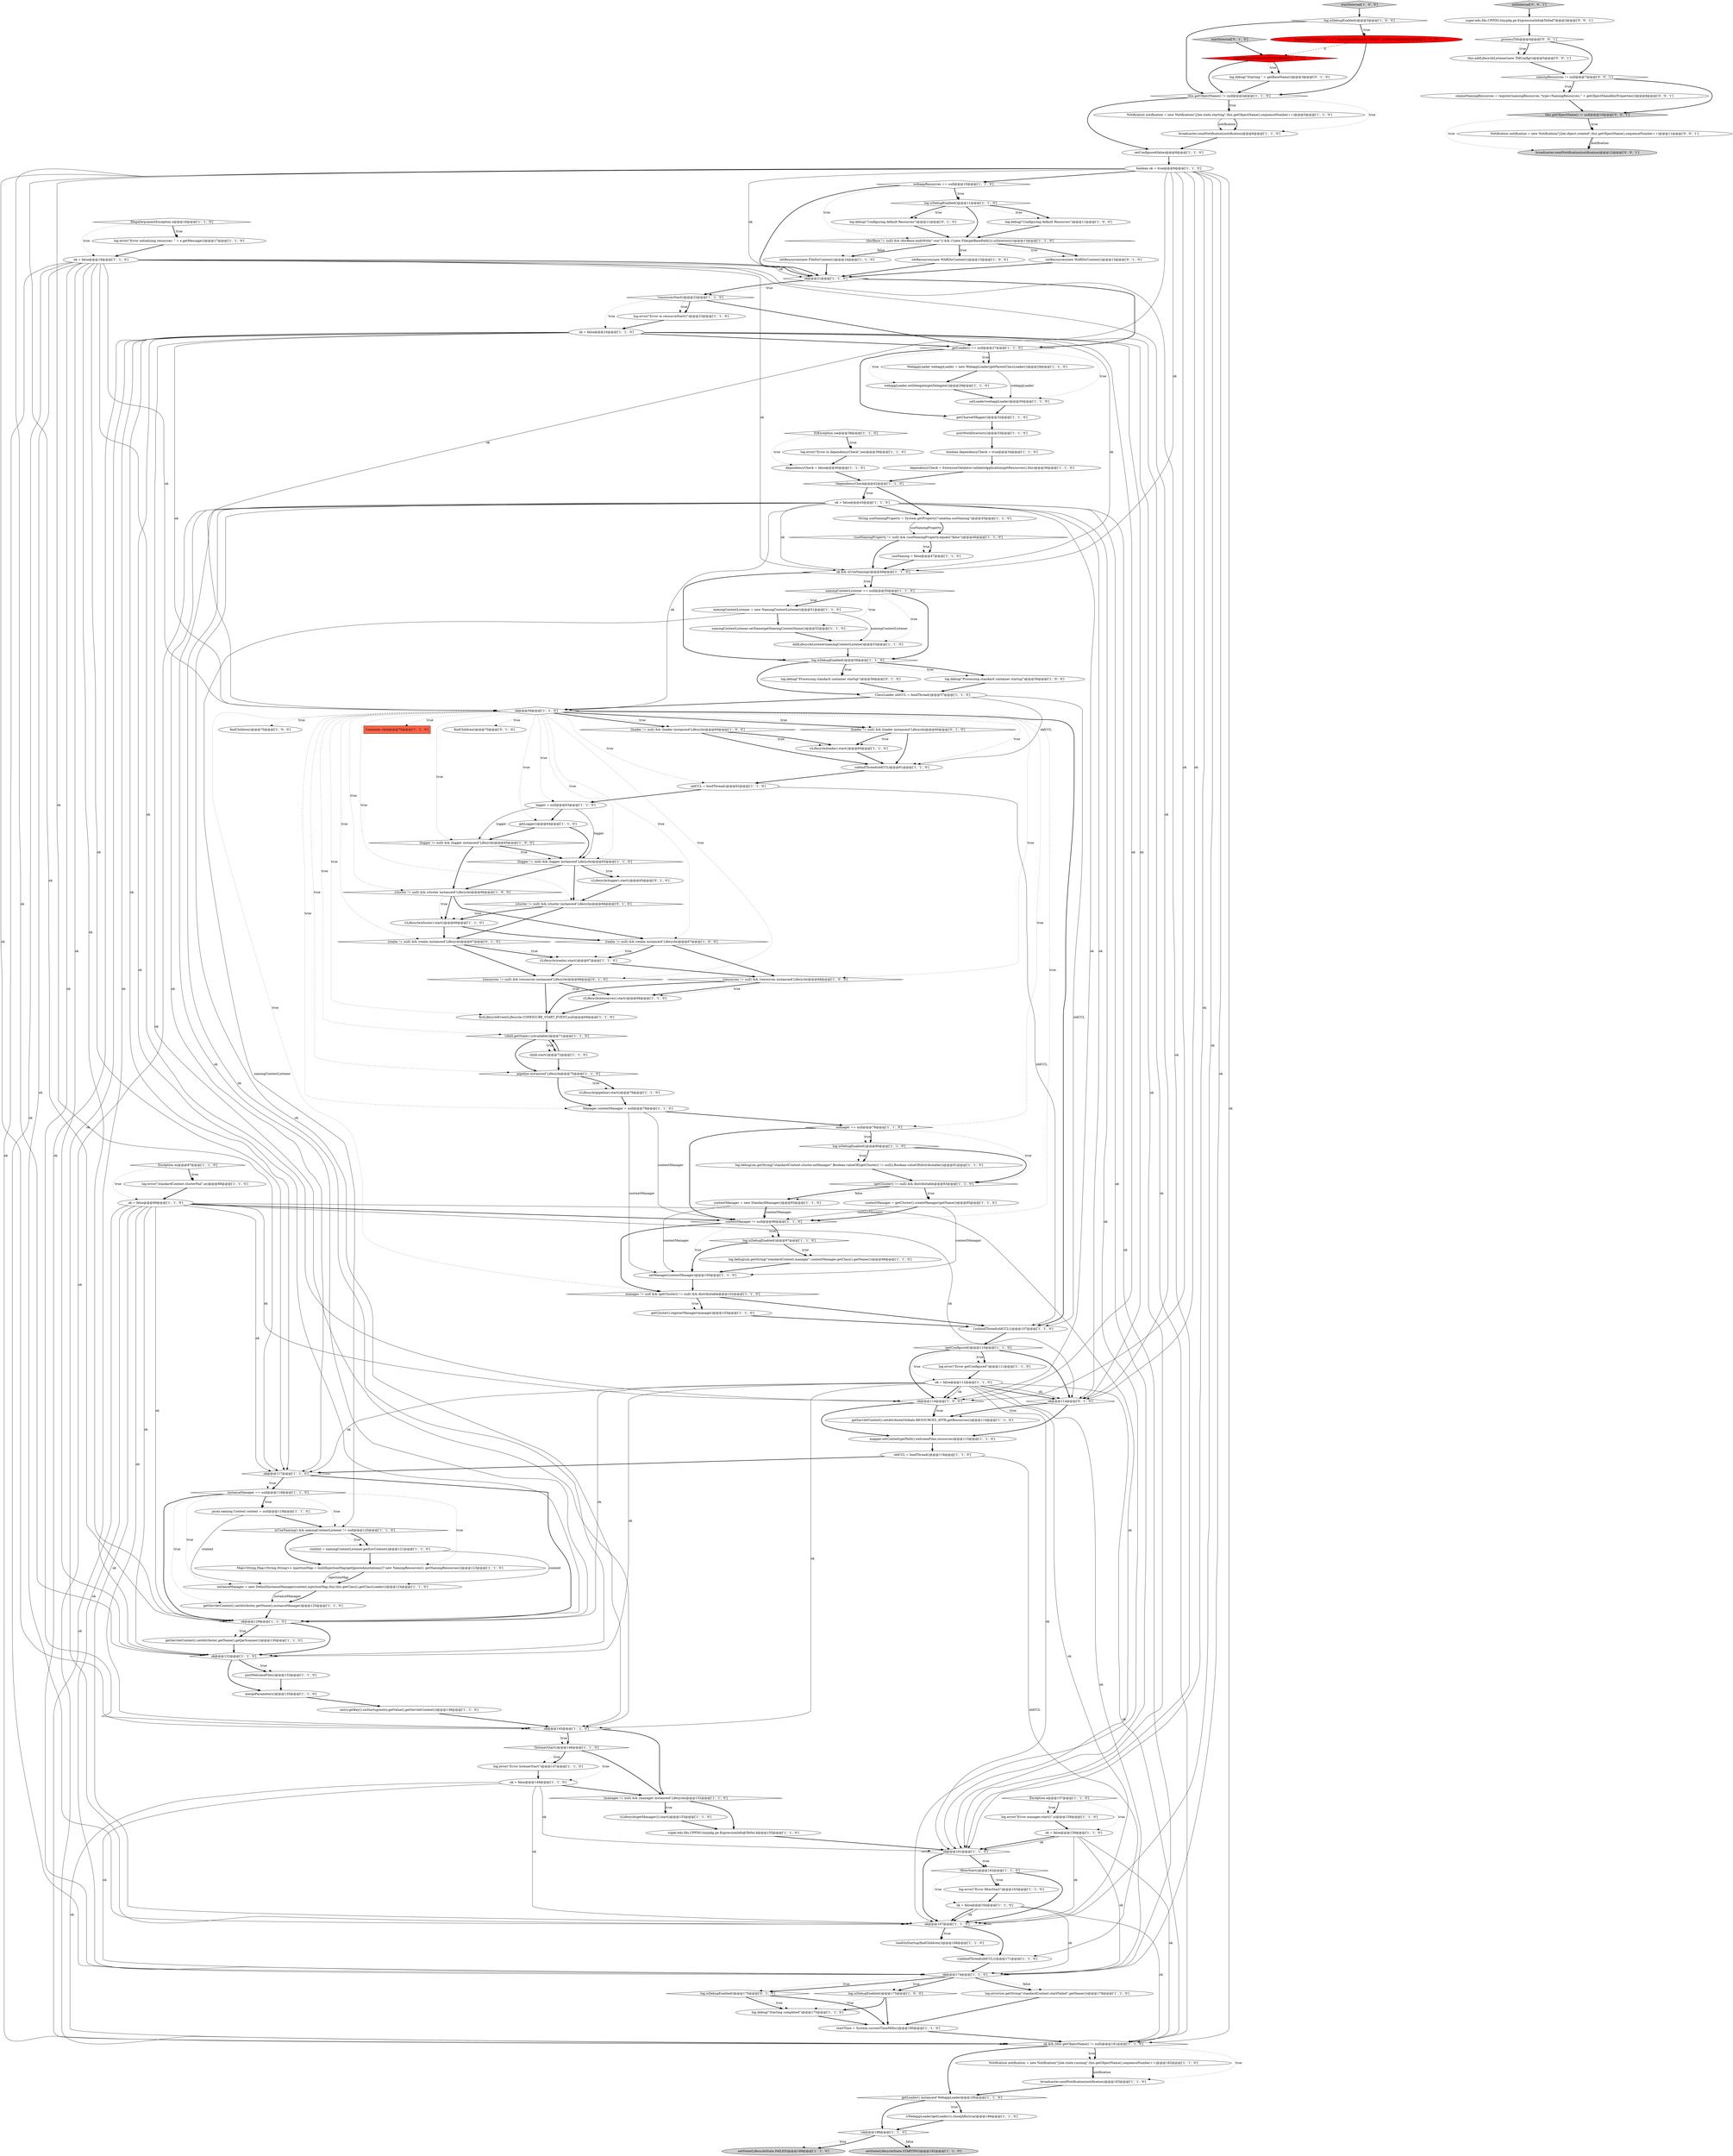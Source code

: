 digraph {
17 [style = filled, label = "ok@@@145@@@['1', '1', '0']", fillcolor = white, shape = diamond image = "AAA0AAABBB1BBB"];
69 [style = filled, label = "setResources(new WARDirContext())@@@13@@@['1', '0', '0']", fillcolor = white, shape = ellipse image = "AAA0AAABBB1BBB"];
101 [style = filled, label = "context = namingContextListener.getEnvContext()@@@121@@@['1', '1', '0']", fillcolor = white, shape = ellipse image = "AAA0AAABBB1BBB"];
31 [style = filled, label = "log.debug(\"Configuring default Resources\")@@@11@@@['1', '0', '0']", fillcolor = white, shape = ellipse image = "AAA0AAABBB1BBB"];
77 [style = filled, label = "(getCluster() != null) && distributable@@@83@@@['1', '1', '0']", fillcolor = white, shape = diamond image = "AAA0AAABBB1BBB"];
126 [style = filled, label = "getCluster().registerManager(manager)@@@103@@@['1', '1', '0']", fillcolor = white, shape = ellipse image = "AAA0AAABBB1BBB"];
146 [style = filled, label = "setResources(new WARDirContext())@@@13@@@['0', '1', '0']", fillcolor = white, shape = ellipse image = "AAA0AAABBB2BBB"];
46 [style = filled, label = "((Lifecycle)getManager()).start()@@@153@@@['1', '1', '0']", fillcolor = white, shape = ellipse image = "AAA0AAABBB1BBB"];
63 [style = filled, label = "ok@@@114@@@['1', '0', '0']", fillcolor = white, shape = diamond image = "AAA0AAABBB1BBB"];
109 [style = filled, label = "setLoader(webappLoader)@@@30@@@['1', '1', '0']", fillcolor = white, shape = ellipse image = "AAA0AAABBB1BBB"];
134 [style = filled, label = "setState(LifecycleState.FAILED)@@@189@@@['1', '1', '0']", fillcolor = lightgray, shape = ellipse image = "AAA0AAABBB1BBB"];
105 [style = filled, label = "Manager contextManager = null@@@78@@@['1', '1', '0']", fillcolor = white, shape = ellipse image = "AAA0AAABBB1BBB"];
125 [style = filled, label = "namingContextListener.setName(getNamingContextName())@@@52@@@['1', '1', '0']", fillcolor = white, shape = ellipse image = "AAA0AAABBB1BBB"];
38 [style = filled, label = "!listenerStart()@@@146@@@['1', '1', '0']", fillcolor = white, shape = diamond image = "AAA0AAABBB1BBB"];
73 [style = filled, label = "!ok@@@188@@@['1', '1', '0']", fillcolor = white, shape = diamond image = "AAA0AAABBB1BBB"];
91 [style = filled, label = "ok = false@@@159@@@['1', '1', '0']", fillcolor = white, shape = ellipse image = "AAA0AAABBB1BBB"];
108 [style = filled, label = "log.error(\"Error in resourceStart()\")@@@23@@@['1', '1', '0']", fillcolor = white, shape = ellipse image = "AAA0AAABBB1BBB"];
20 [style = filled, label = "ok@@@129@@@['1', '1', '0']", fillcolor = white, shape = diamond image = "AAA0AAABBB1BBB"];
84 [style = filled, label = "setResources(new FileDirContext())@@@14@@@['1', '1', '0']", fillcolor = white, shape = ellipse image = "AAA0AAABBB1BBB"];
115 [style = filled, label = "!filterStart()@@@162@@@['1', '1', '0']", fillcolor = white, shape = diamond image = "AAA0AAABBB1BBB"];
127 [style = filled, label = "addLifecycleListener(namingContextListener)@@@53@@@['1', '1', '0']", fillcolor = white, shape = ellipse image = "AAA0AAABBB1BBB"];
44 [style = filled, label = "(resources != null) && (resources instanceof Lifecycle)@@@68@@@['1', '0', '0']", fillcolor = white, shape = diamond image = "AAA0AAABBB1BBB"];
53 [style = filled, label = "(cluster != null) && (cluster instanceof Lifecycle)@@@66@@@['1', '0', '0']", fillcolor = white, shape = diamond image = "AAA0AAABBB1BBB"];
15 [style = filled, label = "logger = null@@@63@@@['1', '1', '0']", fillcolor = white, shape = ellipse image = "AAA0AAABBB1BBB"];
140 [style = filled, label = "(resources != null) && (resources instanceof Lifecycle)@@@68@@@['0', '1', '0']", fillcolor = white, shape = diamond image = "AAA0AAABBB2BBB"];
112 [style = filled, label = "ok@@@21@@@['1', '1', '0']", fillcolor = white, shape = diamond image = "AAA0AAABBB1BBB"];
21 [style = filled, label = "dependencyCheck = false@@@40@@@['1', '1', '0']", fillcolor = white, shape = ellipse image = "AAA0AAABBB1BBB"];
2 [style = filled, label = "(loader != null) && (loader instanceof Lifecycle)@@@60@@@['1', '0', '0']", fillcolor = white, shape = diamond image = "AAA0AAABBB1BBB"];
47 [style = filled, label = "setState(LifecycleState.STARTING)@@@192@@@['1', '1', '0']", fillcolor = lightgray, shape = ellipse image = "AAA0AAABBB1BBB"];
3 [style = filled, label = "log.error(sm.getString(\"standardContext.startFailed\",getName()))@@@178@@@['1', '1', '0']", fillcolor = white, shape = ellipse image = "AAA0AAABBB1BBB"];
57 [style = filled, label = "getLogger()@@@64@@@['1', '1', '0']", fillcolor = white, shape = ellipse image = "AAA0AAABBB1BBB"];
49 [style = filled, label = "boolean ok = true@@@9@@@['1', '1', '0']", fillcolor = white, shape = ellipse image = "AAA0AAABBB1BBB"];
131 [style = filled, label = "ok = false@@@148@@@['1', '1', '0']", fillcolor = white, shape = ellipse image = "AAA0AAABBB1BBB"];
142 [style = filled, label = "startInternal['0', '1', '0']", fillcolor = lightgray, shape = diamond image = "AAA0AAABBB2BBB"];
0 [style = filled, label = "useNaming = false@@@47@@@['1', '1', '0']", fillcolor = white, shape = ellipse image = "AAA0AAABBB1BBB"];
137 [style = filled, label = "log.isDebugEnabled()@@@175@@@['0', '1', '0']", fillcolor = white, shape = diamond image = "AAA0AAABBB2BBB"];
87 [style = filled, label = "log.error(\"Error initializing resources: \" + e.getMessage())@@@17@@@['1', '1', '0']", fillcolor = white, shape = ellipse image = "AAA0AAABBB1BBB"];
89 [style = filled, label = "log.debug(sm.getString(\"standardContext.cluster.noManager\",Boolean.valueOf((getCluster() != null)),Boolean.valueOf(distributable)))@@@81@@@['1', '1', '0']", fillcolor = white, shape = ellipse image = "AAA0AAABBB1BBB"];
85 [style = filled, label = "oldCCL = bindThread()@@@116@@@['1', '1', '0']", fillcolor = white, shape = ellipse image = "AAA0AAABBB1BBB"];
86 [style = filled, label = "IllegalArgumentException e@@@16@@@['1', '1', '0']", fillcolor = white, shape = diamond image = "AAA0AAABBB1BBB"];
94 [style = filled, label = "IOException ioe@@@38@@@['1', '1', '0']", fillcolor = white, shape = diamond image = "AAA0AAABBB1BBB"];
62 [style = filled, label = "javax.naming.Context context = null@@@119@@@['1', '1', '0']", fillcolor = white, shape = ellipse image = "AAA0AAABBB1BBB"];
102 [style = filled, label = "log.error(\"Error in dependencyCheck\",ioe)@@@39@@@['1', '1', '0']", fillcolor = white, shape = ellipse image = "AAA0AAABBB1BBB"];
58 [style = filled, label = "namingContextListener == null@@@50@@@['1', '1', '0']", fillcolor = white, shape = diamond image = "AAA0AAABBB1BBB"];
9 [style = filled, label = "mapper.setContext(getPath(),welcomeFiles,resources)@@@115@@@['1', '1', '0']", fillcolor = white, shape = ellipse image = "AAA0AAABBB1BBB"];
135 [style = filled, label = "(cluster != null) && (cluster instanceof Lifecycle)@@@66@@@['0', '1', '0']", fillcolor = white, shape = diamond image = "AAA0AAABBB2BBB"];
97 [style = filled, label = "ok = false@@@164@@@['1', '1', '0']", fillcolor = white, shape = ellipse image = "AAA0AAABBB1BBB"];
152 [style = filled, label = "broadcaster.sendNotification(notification)@@@12@@@['0', '0', '1']", fillcolor = lightgray, shape = ellipse image = "AAA0AAABBB3BBB"];
39 [style = filled, label = "Exception e@@@157@@@['1', '1', '0']", fillcolor = white, shape = diamond image = "AAA0AAABBB1BBB"];
151 [style = filled, label = "this.addLifecycleListener(new TldConfig())@@@5@@@['0', '0', '1']", fillcolor = white, shape = ellipse image = "AAA0AAABBB3BBB"];
157 [style = filled, label = "initInternal['0', '0', '1']", fillcolor = lightgray, shape = diamond image = "AAA0AAABBB3BBB"];
54 [style = filled, label = "oldCCL = bindThread()@@@62@@@['1', '1', '0']", fillcolor = white, shape = ellipse image = "AAA0AAABBB1BBB"];
116 [style = filled, label = "ok && isUseNaming()@@@49@@@['1', '1', '0']", fillcolor = white, shape = diamond image = "AAA0AAABBB1BBB"];
16 [style = filled, label = "!child.getState().isAvailable()@@@71@@@['1', '1', '0']", fillcolor = white, shape = diamond image = "AAA0AAABBB1BBB"];
106 [style = filled, label = "entry.getKey().onStartup(entry.getValue(),getServletContext())@@@138@@@['1', '1', '0']", fillcolor = white, shape = ellipse image = "AAA0AAABBB1BBB"];
111 [style = filled, label = "mergeParameters()@@@135@@@['1', '1', '0']", fillcolor = white, shape = ellipse image = "AAA0AAABBB1BBB"];
45 [style = filled, label = "!dependencyCheck@@@42@@@['1', '1', '0']", fillcolor = white, shape = diamond image = "AAA0AAABBB1BBB"];
1 [style = filled, label = "ClassLoader oldCCL = bindThread()@@@57@@@['1', '1', '0']", fillcolor = white, shape = ellipse image = "AAA0AAABBB1BBB"];
48 [style = filled, label = "instanceManager = new DefaultInstanceManager(context,injectionMap,this,this.getClass().getClassLoader())@@@124@@@['1', '1', '0']", fillcolor = white, shape = ellipse image = "AAA0AAABBB1BBB"];
50 [style = filled, label = "getLoader() instanceof WebappLoader@@@185@@@['1', '1', '0']", fillcolor = white, shape = diamond image = "AAA0AAABBB1BBB"];
145 [style = filled, label = "log.debug(\"Configuring default Resources\")@@@11@@@['0', '1', '0']", fillcolor = white, shape = ellipse image = "AAA0AAABBB2BBB"];
79 [style = filled, label = "getServletContext().setAttribute(.getName(),instanceManager)@@@125@@@['1', '1', '0']", fillcolor = white, shape = ellipse image = "AAA0AAABBB1BBB"];
71 [style = filled, label = "ok = false@@@112@@@['1', '1', '0']", fillcolor = white, shape = ellipse image = "AAA0AAABBB1BBB"];
8 [style = filled, label = "log.error(\"Error getConfigured\")@@@111@@@['1', '1', '0']", fillcolor = white, shape = ellipse image = "AAA0AAABBB1BBB"];
35 [style = filled, label = "log.debug(\"Processing standard container startup\")@@@56@@@['1', '0', '0']", fillcolor = white, shape = ellipse image = "AAA0AAABBB1BBB"];
129 [style = filled, label = "log.debug(\"Starting completed\")@@@175@@@['1', '1', '0']", fillcolor = white, shape = ellipse image = "AAA0AAABBB1BBB"];
40 [style = filled, label = "log.error(\"Error listenerStart\")@@@147@@@['1', '1', '0']", fillcolor = white, shape = ellipse image = "AAA0AAABBB1BBB"];
156 [style = filled, label = "Notification notification = new Notification(\"j2ee.object.created\",this.getObjectName(),sequenceNumber++)@@@11@@@['0', '0', '1']", fillcolor = white, shape = ellipse image = "AAA0AAABBB3BBB"];
123 [style = filled, label = "log.isDebugEnabled()@@@80@@@['1', '1', '0']", fillcolor = white, shape = diamond image = "AAA0AAABBB1BBB"];
65 [style = filled, label = "!resourcesStart()@@@22@@@['1', '1', '0']", fillcolor = white, shape = diamond image = "AAA0AAABBB1BBB"];
136 [style = filled, label = "((Lifecycle)logger).start()@@@65@@@['0', '1', '0']", fillcolor = white, shape = ellipse image = "AAA0AAABBB2BBB"];
67 [style = filled, label = "setConfigured(false)@@@8@@@['1', '1', '0']", fillcolor = white, shape = ellipse image = "AAA0AAABBB1BBB"];
149 [style = filled, label = "super.edu.fdu.CPPDG.tinypdg.pe.ExpressionInfo@5b0ad7@@@3@@@['0', '0', '1']", fillcolor = white, shape = ellipse image = "AAA0AAABBB3BBB"];
28 [style = filled, label = "findChildren()@@@70@@@['1', '0', '0']", fillcolor = white, shape = ellipse image = "AAA0AAABBB1BBB"];
80 [style = filled, label = "(manager != null) && (manager instanceof Lifecycle)@@@152@@@['1', '1', '0']", fillcolor = white, shape = diamond image = "AAA0AAABBB1BBB"];
59 [style = filled, label = "ok@@@59@@@['1', '1', '0']", fillcolor = white, shape = diamond image = "AAA0AAABBB1BBB"];
52 [style = filled, label = "instanceManager == null@@@118@@@['1', '1', '0']", fillcolor = white, shape = diamond image = "AAA0AAABBB1BBB"];
61 [style = filled, label = "log.isDebugEnabled()@@@3@@@['1', '0', '0']", fillcolor = white, shape = diamond image = "AAA0AAABBB1BBB"];
98 [style = filled, label = "getCharsetMapper()@@@32@@@['1', '1', '0']", fillcolor = white, shape = ellipse image = "AAA0AAABBB1BBB"];
19 [style = filled, label = "log.isDebugEnabled()@@@97@@@['1', '1', '0']", fillcolor = white, shape = diamond image = "AAA0AAABBB1BBB"];
12 [style = filled, label = "super.edu.fdu.CPPDG.tinypdg.pe.ExpressionInfo@5b0a14@@@155@@@['1', '1', '0']", fillcolor = white, shape = ellipse image = "AAA0AAABBB1BBB"];
41 [style = filled, label = "((Lifecycle)loader).start()@@@60@@@['1', '1', '0']", fillcolor = white, shape = ellipse image = "AAA0AAABBB1BBB"];
118 [style = filled, label = "ok && (this.getObjectName() != null)@@@181@@@['1', '1', '0']", fillcolor = white, shape = diamond image = "AAA0AAABBB1BBB"];
32 [style = filled, label = "ok = false@@@43@@@['1', '1', '0']", fillcolor = white, shape = ellipse image = "AAA0AAABBB1BBB"];
132 [style = filled, label = "this.getObjectName() != null@@@4@@@['1', '1', '0']", fillcolor = white, shape = diamond image = "AAA0AAABBB1BBB"];
55 [style = filled, label = "log.error(\"Error manager.start()\",e)@@@158@@@['1', '1', '0']", fillcolor = white, shape = ellipse image = "AAA0AAABBB1BBB"];
99 [style = filled, label = "log.isDebugEnabled()@@@11@@@['1', '1', '0']", fillcolor = white, shape = diamond image = "AAA0AAABBB1BBB"];
103 [style = filled, label = "Map<String,Map<String,String>> injectionMap = buildInjectionMap(getIgnoreAnnotations()? new NamingResources(): getNamingResources())@@@123@@@['1', '1', '0']", fillcolor = white, shape = ellipse image = "AAA0AAABBB1BBB"];
26 [style = filled, label = "((WebappLoader)getLoader()).closeJARs(true)@@@186@@@['1', '1', '0']", fillcolor = white, shape = ellipse image = "AAA0AAABBB1BBB"];
5 [style = filled, label = "broadcaster.sendNotification(notification)@@@183@@@['1', '1', '0']", fillcolor = white, shape = ellipse image = "AAA0AAABBB1BBB"];
43 [style = filled, label = "webappResources == null@@@10@@@['1', '1', '0']", fillcolor = white, shape = diamond image = "AAA0AAABBB1BBB"];
143 [style = filled, label = "log.debug(\"Processing standard container startup\")@@@56@@@['0', '1', '0']", fillcolor = white, shape = ellipse image = "AAA0AAABBB2BBB"];
27 [style = filled, label = "manager == null@@@79@@@['1', '1', '0']", fillcolor = white, shape = diamond image = "AAA0AAABBB1BBB"];
7 [style = filled, label = "ok = false@@@24@@@['1', '1', '0']", fillcolor = white, shape = ellipse image = "AAA0AAABBB1BBB"];
155 [style = filled, label = "namingResources != null@@@7@@@['0', '0', '1']", fillcolor = white, shape = diamond image = "AAA0AAABBB3BBB"];
36 [style = filled, label = "isUseNaming() && namingContextListener != null@@@120@@@['1', '1', '0']", fillcolor = white, shape = diamond image = "AAA0AAABBB1BBB"];
119 [style = filled, label = "getLoader() == null@@@27@@@['1', '1', '0']", fillcolor = white, shape = diamond image = "AAA0AAABBB1BBB"];
13 [style = filled, label = "child.start()@@@72@@@['1', '1', '0']", fillcolor = white, shape = ellipse image = "AAA0AAABBB1BBB"];
82 [style = filled, label = "!getConfigured()@@@110@@@['1', '1', '0']", fillcolor = white, shape = diamond image = "AAA0AAABBB1BBB"];
70 [style = filled, label = "((Lifecycle)resources).start()@@@68@@@['1', '1', '0']", fillcolor = white, shape = ellipse image = "AAA0AAABBB1BBB"];
33 [style = filled, label = "fireLifecycleEvent(Lifecycle.CONFIGURE_START_EVENT,null)@@@69@@@['1', '1', '0']", fillcolor = white, shape = ellipse image = "AAA0AAABBB1BBB"];
6 [style = filled, label = "webappLoader.setDelegate(getDelegate())@@@29@@@['1', '1', '0']", fillcolor = white, shape = ellipse image = "AAA0AAABBB1BBB"];
110 [style = filled, label = "boolean dependencyCheck = true@@@34@@@['1', '1', '0']", fillcolor = white, shape = ellipse image = "AAA0AAABBB1BBB"];
81 [style = filled, label = "{unbindThread(oldCCL)}@@@171@@@['1', '1', '0']", fillcolor = white, shape = ellipse image = "AAA0AAABBB1BBB"];
95 [style = filled, label = "((Lifecycle)realm).start()@@@67@@@['1', '1', '0']", fillcolor = white, shape = ellipse image = "AAA0AAABBB1BBB"];
141 [style = filled, label = "(loader != null) && (loader instanceof Lifecycle)@@@60@@@['0', '1', '0']", fillcolor = white, shape = diamond image = "AAA0AAABBB2BBB"];
104 [style = filled, label = "WebappLoader webappLoader = new WebappLoader(getParentClassLoader())@@@28@@@['1', '1', '0']", fillcolor = white, shape = ellipse image = "AAA0AAABBB1BBB"];
75 [style = filled, label = "((Lifecycle)cluster).start()@@@66@@@['1', '1', '0']", fillcolor = white, shape = ellipse image = "AAA0AAABBB1BBB"];
117 [style = filled, label = "log.error(\"Error filterStart\")@@@163@@@['1', '1', '0']", fillcolor = white, shape = ellipse image = "AAA0AAABBB1BBB"];
25 [style = filled, label = "ok@@@117@@@['1', '1', '0']", fillcolor = white, shape = diamond image = "AAA0AAABBB1BBB"];
60 [style = filled, label = "ok@@@132@@@['1', '1', '0']", fillcolor = white, shape = diamond image = "AAA0AAABBB1BBB"];
153 [style = filled, label = "onameNamingResources = register(namingResources,\"type=NamingResources,\" + getObjectNameKeyProperties())@@@8@@@['0', '0', '1']", fillcolor = white, shape = ellipse image = "AAA0AAABBB3BBB"];
128 [style = filled, label = "log.error(\"standardContext.clusterFail\",ex)@@@88@@@['1', '1', '0']", fillcolor = white, shape = ellipse image = "AAA0AAABBB1BBB"];
18 [style = filled, label = "getServletContext().setAttribute(.getName(),getJarScanner())@@@130@@@['1', '1', '0']", fillcolor = white, shape = ellipse image = "AAA0AAABBB1BBB"];
121 [style = filled, label = "{unbindThread(oldCCL)}@@@107@@@['1', '1', '0']", fillcolor = white, shape = ellipse image = "AAA0AAABBB1BBB"];
64 [style = filled, label = "((Lifecycle)pipeline).start()@@@76@@@['1', '1', '0']", fillcolor = white, shape = ellipse image = "AAA0AAABBB1BBB"];
92 [style = filled, label = "loadOnStartup(findChildren())@@@168@@@['1', '1', '0']", fillcolor = white, shape = ellipse image = "AAA0AAABBB1BBB"];
114 [style = filled, label = "postWelcomeFiles()@@@133@@@['1', '1', '0']", fillcolor = white, shape = ellipse image = "AAA0AAABBB1BBB"];
93 [style = filled, label = "manager != null && (getCluster() != null) && distributable@@@102@@@['1', '1', '0']", fillcolor = white, shape = diamond image = "AAA0AAABBB1BBB"];
147 [style = filled, label = "ok@@@114@@@['0', '1', '0']", fillcolor = white, shape = diamond image = "AAA0AAABBB2BBB"];
51 [style = filled, label = "String useNamingProperty = System.getProperty(\"catalina.useNaming\")@@@45@@@['1', '1', '0']", fillcolor = white, shape = ellipse image = "AAA0AAABBB1BBB"];
83 [style = filled, label = "(logger != null) && (logger instanceof Lifecycle)@@@65@@@['1', '0', '0']", fillcolor = white, shape = diamond image = "AAA0AAABBB1BBB"];
76 [style = filled, label = "Exception ex@@@87@@@['1', '1', '0']", fillcolor = white, shape = diamond image = "AAA0AAABBB1BBB"];
11 [style = filled, label = "contextManager = getCluster().createManager(getName())@@@85@@@['1', '1', '0']", fillcolor = white, shape = ellipse image = "AAA0AAABBB1BBB"];
107 [style = filled, label = "startTime = System.currentTimeMillis()@@@180@@@['1', '1', '0']", fillcolor = white, shape = ellipse image = "AAA0AAABBB1BBB"];
133 [style = filled, label = "dependencyCheck = ExtensionValidator.validateApplication(getResources(),this)@@@36@@@['1', '1', '0']", fillcolor = white, shape = ellipse image = "AAA0AAABBB1BBB"];
154 [style = filled, label = "this.getObjectName() != null@@@10@@@['0', '0', '1']", fillcolor = lightgray, shape = diamond image = "AAA0AAABBB3BBB"];
150 [style = filled, label = "processTlds@@@4@@@['0', '0', '1']", fillcolor = white, shape = diamond image = "AAA0AAABBB3BBB"];
30 [style = filled, label = "contextManager != null@@@96@@@['1', '1', '0']", fillcolor = white, shape = diamond image = "AAA0AAABBB1BBB"];
88 [style = filled, label = "log.isDebugEnabled()@@@175@@@['1', '0', '0']", fillcolor = white, shape = diamond image = "AAA0AAABBB1BBB"];
148 [style = filled, label = "log.isDebugEnabled()@@@3@@@['0', '1', '0']", fillcolor = red, shape = diamond image = "AAA1AAABBB2BBB"];
139 [style = filled, label = "(realm != null) && (realm instanceof Lifecycle)@@@67@@@['0', '1', '0']", fillcolor = white, shape = diamond image = "AAA0AAABBB2BBB"];
34 [style = filled, label = "ok = false@@@18@@@['1', '1', '0']", fillcolor = white, shape = ellipse image = "AAA0AAABBB1BBB"];
56 [style = filled, label = "ok = false@@@89@@@['1', '1', '0']", fillcolor = white, shape = ellipse image = "AAA0AAABBB1BBB"];
74 [style = filled, label = "Container child@@@70@@@['1', '1', '0']", fillcolor = tomato, shape = box image = "AAA0AAABBB1BBB"];
42 [style = filled, label = "unbindThread(oldCCL)@@@61@@@['1', '1', '0']", fillcolor = white, shape = ellipse image = "AAA0AAABBB1BBB"];
72 [style = filled, label = "(docBase != null) && (docBase.endsWith(\".war\")) && (!(new File(getBasePath())).isDirectory())@@@13@@@['1', '1', '0']", fillcolor = white, shape = diamond image = "AAA0AAABBB1BBB"];
78 [style = filled, label = "log.debug(\"Starting \" + (\"\".equals(getName())? \"ROOT\": getName()))@@@3@@@['1', '0', '0']", fillcolor = red, shape = ellipse image = "AAA1AAABBB1BBB"];
138 [style = filled, label = "findChildren()@@@70@@@['0', '1', '0']", fillcolor = white, shape = ellipse image = "AAA0AAABBB2BBB"];
68 [style = filled, label = "log.debug(sm.getString(\"standardContext.manager\",contextManager.getClass().getName()))@@@98@@@['1', '1', '0']", fillcolor = white, shape = ellipse image = "AAA0AAABBB1BBB"];
120 [style = filled, label = "ok@@@161@@@['1', '1', '0']", fillcolor = white, shape = diamond image = "AAA0AAABBB1BBB"];
130 [style = filled, label = "(logger != null) && (logger instanceof Lifecycle)@@@65@@@['1', '1', '0']", fillcolor = white, shape = diamond image = "AAA0AAABBB1BBB"];
10 [style = filled, label = "namingContextListener = new NamingContextListener()@@@51@@@['1', '1', '0']", fillcolor = white, shape = ellipse image = "AAA0AAABBB1BBB"];
37 [style = filled, label = "Notification notification = new Notification(\"j2ee.state.running\",this.getObjectName(),sequenceNumber++)@@@182@@@['1', '1', '0']", fillcolor = white, shape = ellipse image = "AAA0AAABBB1BBB"];
96 [style = filled, label = "broadcaster.sendNotification(notification)@@@6@@@['1', '1', '0']", fillcolor = white, shape = ellipse image = "AAA0AAABBB1BBB"];
4 [style = filled, label = "pipeline instanceof Lifecycle@@@75@@@['1', '1', '0']", fillcolor = white, shape = diamond image = "AAA0AAABBB1BBB"];
144 [style = filled, label = "log.debug(\"Starting \" + getBaseName())@@@3@@@['0', '1', '0']", fillcolor = white, shape = ellipse image = "AAA0AAABBB2BBB"];
66 [style = filled, label = "ok@@@167@@@['1', '1', '0']", fillcolor = white, shape = diamond image = "AAA0AAABBB1BBB"];
124 [style = filled, label = "Notification notification = new Notification(\"j2ee.state.starting\",this.getObjectName(),sequenceNumber++)@@@5@@@['1', '1', '0']", fillcolor = white, shape = ellipse image = "AAA0AAABBB1BBB"];
22 [style = filled, label = "setManager(contextManager)@@@100@@@['1', '1', '0']", fillcolor = white, shape = ellipse image = "AAA0AAABBB1BBB"];
14 [style = filled, label = "(realm != null) && (realm instanceof Lifecycle)@@@67@@@['1', '0', '0']", fillcolor = white, shape = diamond image = "AAA0AAABBB1BBB"];
23 [style = filled, label = "postWorkDirectory()@@@33@@@['1', '1', '0']", fillcolor = white, shape = ellipse image = "AAA0AAABBB1BBB"];
100 [style = filled, label = "log.isDebugEnabled()@@@56@@@['1', '1', '0']", fillcolor = white, shape = diamond image = "AAA0AAABBB1BBB"];
29 [style = filled, label = "contextManager = new StandardManager()@@@93@@@['1', '1', '0']", fillcolor = white, shape = ellipse image = "AAA0AAABBB1BBB"];
122 [style = filled, label = "startInternal['1', '0', '0']", fillcolor = lightgray, shape = diamond image = "AAA0AAABBB1BBB"];
24 [style = filled, label = "ok@@@174@@@['1', '1', '0']", fillcolor = white, shape = diamond image = "AAA0AAABBB1BBB"];
90 [style = filled, label = "getServletContext().setAttribute(Globals.RESOURCES_ATTR,getResources())@@@114@@@['1', '1', '0']", fillcolor = white, shape = ellipse image = "AAA0AAABBB1BBB"];
113 [style = filled, label = "(useNamingProperty != null) && (useNamingProperty.equals(\"false\"))@@@46@@@['1', '1', '0']", fillcolor = white, shape = diamond image = "AAA0AAABBB1BBB"];
119->6 [style = dotted, label="true"];
34->60 [style = solid, label="ok"];
127->100 [style = bold, label=""];
7->118 [style = solid, label="ok"];
77->29 [style = dotted, label="false"];
24->137 [style = dotted, label="true"];
25->52 [style = bold, label=""];
16->13 [style = dotted, label="true"];
148->144 [style = dotted, label="true"];
154->156 [style = bold, label=""];
145->72 [style = bold, label=""];
56->147 [style = solid, label="ok"];
140->70 [style = bold, label=""];
32->147 [style = solid, label="ok"];
4->64 [style = dotted, label="true"];
93->126 [style = bold, label=""];
69->112 [style = bold, label=""];
144->132 [style = bold, label=""];
104->109 [style = solid, label="webappLoader"];
71->63 [style = bold, label=""];
7->66 [style = solid, label="ok"];
94->102 [style = bold, label=""];
79->20 [style = bold, label=""];
29->30 [style = solid, label="contextManager"];
29->22 [style = solid, label="contextManager"];
4->64 [style = bold, label=""];
149->150 [style = bold, label=""];
150->151 [style = dotted, label="true"];
27->30 [style = bold, label=""];
34->147 [style = solid, label="ok"];
121->82 [style = bold, label=""];
1->42 [style = solid, label="oldCCL"];
73->134 [style = dotted, label="true"];
13->16 [style = bold, label=""];
112->65 [style = dotted, label="true"];
155->154 [style = bold, label=""];
106->17 [style = bold, label=""];
25->52 [style = dotted, label="true"];
71->66 [style = solid, label="ok"];
24->88 [style = bold, label=""];
1->59 [style = bold, label=""];
2->41 [style = dotted, label="true"];
11->22 [style = solid, label="contextManager"];
19->22 [style = bold, label=""];
65->119 [style = bold, label=""];
56->20 [style = solid, label="ok"];
112->65 [style = bold, label=""];
105->30 [style = solid, label="contextManager"];
62->36 [style = bold, label=""];
59->14 [style = dotted, label="true"];
60->114 [style = dotted, label="true"];
91->120 [style = bold, label=""];
100->143 [style = bold, label=""];
32->66 [style = solid, label="ok"];
51->113 [style = bold, label=""];
139->140 [style = bold, label=""];
61->78 [style = dotted, label="true"];
92->81 [style = bold, label=""];
112->119 [style = bold, label=""];
102->21 [style = bold, label=""];
56->17 [style = solid, label="ok"];
71->20 [style = solid, label="ok"];
147->90 [style = dotted, label="true"];
49->17 [style = solid, label="ok"];
38->80 [style = bold, label=""];
35->1 [style = bold, label=""];
83->53 [style = bold, label=""];
59->28 [style = dotted, label="true"];
97->24 [style = solid, label="ok"];
58->10 [style = bold, label=""];
88->129 [style = bold, label=""];
15->130 [style = solid, label="logger"];
89->77 [style = bold, label=""];
77->11 [style = bold, label=""];
44->70 [style = bold, label=""];
49->116 [style = solid, label="ok"];
50->26 [style = bold, label=""];
34->116 [style = solid, label="ok"];
26->73 [style = bold, label=""];
46->12 [style = bold, label=""];
119->98 [style = bold, label=""];
57->130 [style = bold, label=""];
123->89 [style = dotted, label="true"];
147->9 [style = bold, label=""];
23->110 [style = bold, label=""];
59->105 [style = dotted, label="true"];
59->121 [style = bold, label=""];
37->5 [style = solid, label="notification"];
147->90 [style = bold, label=""];
68->22 [style = bold, label=""];
131->66 [style = solid, label="ok"];
52->20 [style = bold, label=""];
59->54 [style = dotted, label="true"];
130->136 [style = dotted, label="true"];
67->49 [style = bold, label=""];
49->147 [style = solid, label="ok"];
22->93 [style = bold, label=""];
43->99 [style = bold, label=""];
115->97 [style = dotted, label="true"];
95->140 [style = bold, label=""];
2->42 [style = bold, label=""];
77->29 [style = bold, label=""];
48->79 [style = bold, label=""];
80->46 [style = dotted, label="true"];
133->45 [style = bold, label=""];
143->1 [style = bold, label=""];
58->127 [style = dotted, label="true"];
99->72 [style = bold, label=""];
65->108 [style = dotted, label="true"];
34->20 [style = solid, label="ok"];
52->36 [style = dotted, label="true"];
32->60 [style = solid, label="ok"];
150->151 [style = bold, label=""];
93->121 [style = bold, label=""];
71->24 [style = solid, label="ok"];
114->111 [style = bold, label=""];
32->17 [style = solid, label="ok"];
132->124 [style = bold, label=""];
17->38 [style = bold, label=""];
37->5 [style = bold, label=""];
36->101 [style = dotted, label="true"];
52->62 [style = dotted, label="true"];
146->112 [style = bold, label=""];
148->144 [style = bold, label=""];
34->59 [style = solid, label="ok"];
34->17 [style = solid, label="ok"];
53->75 [style = bold, label=""];
38->40 [style = dotted, label="true"];
45->32 [style = dotted, label="true"];
72->146 [style = bold, label=""];
110->133 [style = bold, label=""];
81->24 [style = bold, label=""];
72->84 [style = bold, label=""];
33->16 [style = bold, label=""];
7->24 [style = solid, label="ok"];
139->95 [style = bold, label=""];
43->72 [style = dotted, label="true"];
59->44 [style = dotted, label="true"];
109->98 [style = bold, label=""];
59->30 [style = dotted, label="true"];
59->83 [style = dotted, label="true"];
34->112 [style = bold, label=""];
30->19 [style = dotted, label="true"];
115->117 [style = bold, label=""];
27->123 [style = dotted, label="true"];
142->148 [style = bold, label=""];
124->96 [style = bold, label=""];
20->18 [style = bold, label=""];
59->15 [style = dotted, label="true"];
141->42 [style = bold, label=""];
60->114 [style = bold, label=""];
88->107 [style = bold, label=""];
7->25 [style = solid, label="ok"];
71->120 [style = solid, label="ok"];
135->75 [style = bold, label=""];
105->27 [style = bold, label=""];
82->71 [style = dotted, label="true"];
34->25 [style = solid, label="ok"];
19->68 [style = dotted, label="true"];
32->51 [style = bold, label=""];
59->138 [style = dotted, label="true"];
32->63 [style = solid, label="ok"];
34->118 [style = solid, label="ok"];
17->80 [style = bold, label=""];
156->152 [style = bold, label=""];
15->83 [style = solid, label="logger"];
72->69 [style = bold, label=""];
71->25 [style = solid, label="ok"];
4->105 [style = bold, label=""];
61->132 [style = bold, label=""];
7->60 [style = solid, label="ok"];
56->24 [style = solid, label="ok"];
44->33 [style = bold, label=""];
18->60 [style = bold, label=""];
72->84 [style = dotted, label="false"];
84->112 [style = bold, label=""];
105->22 [style = solid, label="contextManager"];
131->120 [style = solid, label="ok"];
58->125 [style = dotted, label="true"];
34->24 [style = solid, label="ok"];
59->27 [style = dotted, label="true"];
113->116 [style = bold, label=""];
25->20 [style = bold, label=""];
137->129 [style = bold, label=""];
91->24 [style = solid, label="ok"];
126->121 [style = bold, label=""];
66->81 [style = bold, label=""];
8->71 [style = bold, label=""];
59->141 [style = bold, label=""];
64->105 [style = bold, label=""];
151->155 [style = bold, label=""];
16->4 [style = bold, label=""];
43->99 [style = dotted, label="true"];
78->148 [style = dashed, label="0"];
71->60 [style = solid, label="ok"];
155->153 [style = dotted, label="true"];
63->9 [style = bold, label=""];
53->75 [style = dotted, label="true"];
39->55 [style = bold, label=""];
116->58 [style = bold, label=""];
113->0 [style = bold, label=""];
59->42 [style = dotted, label="true"];
60->111 [style = bold, label=""];
91->118 [style = solid, label="ok"];
49->43 [style = bold, label=""];
71->63 [style = solid, label="ok"];
100->35 [style = bold, label=""];
118->50 [style = bold, label=""];
73->47 [style = bold, label=""];
80->46 [style = bold, label=""];
136->135 [style = bold, label=""];
137->129 [style = dotted, label="true"];
34->63 [style = solid, label="ok"];
51->113 [style = solid, label="useNamingProperty"];
7->116 [style = solid, label="ok"];
59->130 [style = dotted, label="true"];
98->23 [style = bold, label=""];
56->120 [style = solid, label="ok"];
88->129 [style = dotted, label="true"];
83->130 [style = bold, label=""];
119->104 [style = dotted, label="true"];
71->147 [style = solid, label="ok"];
132->124 [style = dotted, label="true"];
56->30 [style = bold, label=""];
29->30 [style = bold, label=""];
49->112 [style = solid, label="ok"];
124->96 [style = solid, label="notification"];
39->91 [style = dotted, label="true"];
24->88 [style = dotted, label="true"];
30->93 [style = bold, label=""];
24->3 [style = dotted, label="false"];
113->0 [style = dotted, label="true"];
15->57 [style = bold, label=""];
115->66 [style = bold, label=""];
85->81 [style = solid, label="oldCCL"];
137->107 [style = bold, label=""];
118->5 [style = dotted, label="true"];
111->106 [style = bold, label=""];
119->109 [style = dotted, label="true"];
125->127 [style = bold, label=""];
49->60 [style = solid, label="ok"];
27->77 [style = dotted, label="true"];
0->116 [style = bold, label=""];
100->1 [style = bold, label=""];
120->115 [style = dotted, label="true"];
72->146 [style = dotted, label="true"];
20->18 [style = dotted, label="true"];
97->118 [style = solid, label="ok"];
52->48 [style = dotted, label="true"];
52->103 [style = dotted, label="true"];
34->66 [style = solid, label="ok"];
34->120 [style = solid, label="ok"];
63->90 [style = bold, label=""];
17->38 [style = dotted, label="true"];
10->125 [style = bold, label=""];
154->152 [style = dotted, label="true"];
99->31 [style = bold, label=""];
122->61 [style = bold, label=""];
118->37 [style = dotted, label="true"];
27->123 [style = bold, label=""];
130->135 [style = bold, label=""];
14->95 [style = dotted, label="true"];
57->83 [style = bold, label=""];
6->109 [style = bold, label=""];
116->100 [style = bold, label=""];
59->135 [style = dotted, label="true"];
154->156 [style = dotted, label="true"];
55->91 [style = bold, label=""];
21->45 [style = bold, label=""];
9->85 [style = bold, label=""];
71->118 [style = solid, label="ok"];
97->66 [style = solid, label="ok"];
49->20 [style = solid, label="ok"];
7->17 [style = solid, label="ok"];
52->62 [style = bold, label=""];
108->7 [style = bold, label=""];
135->139 [style = bold, label=""];
76->128 [style = bold, label=""];
107->118 [style = bold, label=""];
32->20 [style = solid, label="ok"];
24->3 [style = bold, label=""];
115->117 [style = dotted, label="true"];
2->41 [style = bold, label=""];
128->56 [style = bold, label=""];
101->103 [style = bold, label=""];
59->33 [style = dotted, label="true"];
131->118 [style = solid, label="ok"];
131->24 [style = solid, label="ok"];
73->134 [style = bold, label=""];
139->95 [style = dotted, label="true"];
19->68 [style = bold, label=""];
54->15 [style = bold, label=""];
77->11 [style = dotted, label="true"];
99->31 [style = dotted, label="true"];
53->14 [style = bold, label=""];
40->131 [style = bold, label=""];
32->120 [style = solid, label="ok"];
56->63 [style = solid, label="ok"];
52->79 [style = dotted, label="true"];
59->53 [style = dotted, label="true"];
157->149 [style = bold, label=""];
31->72 [style = bold, label=""];
100->143 [style = dotted, label="true"];
73->47 [style = dotted, label="false"];
7->119 [style = bold, label=""];
155->153 [style = bold, label=""];
75->14 [style = bold, label=""];
66->92 [style = bold, label=""];
87->34 [style = bold, label=""];
90->9 [style = bold, label=""];
82->63 [style = bold, label=""];
86->87 [style = bold, label=""];
129->107 [style = bold, label=""];
96->67 [style = bold, label=""];
49->24 [style = solid, label="ok"];
14->95 [style = bold, label=""];
10->36 [style = solid, label="namingContextListener"];
7->20 [style = solid, label="ok"];
103->48 [style = bold, label=""];
56->60 [style = solid, label="ok"];
5->50 [style = bold, label=""];
30->22 [style = dotted, label="true"];
59->74 [style = dotted, label="true"];
32->25 [style = solid, label="ok"];
104->6 [style = bold, label=""];
59->4 [style = dotted, label="true"];
95->44 [style = bold, label=""];
131->80 [style = bold, label=""];
58->100 [style = bold, label=""];
118->37 [style = bold, label=""];
150->155 [style = bold, label=""];
62->48 [style = solid, label="context"];
56->66 [style = solid, label="ok"];
132->96 [style = dotted, label="true"];
58->10 [style = dotted, label="true"];
12->120 [style = bold, label=""];
71->17 [style = solid, label="ok"];
82->147 [style = bold, label=""];
34->112 [style = solid, label="ok"];
39->55 [style = dotted, label="true"];
120->66 [style = bold, label=""];
97->66 [style = bold, label=""];
153->154 [style = bold, label=""];
20->60 [style = bold, label=""];
32->116 [style = solid, label="ok"];
36->101 [style = bold, label=""];
120->115 [style = bold, label=""];
141->41 [style = dotted, label="true"];
99->145 [style = dotted, label="true"];
130->53 [style = bold, label=""];
32->24 [style = solid, label="ok"];
49->120 [style = solid, label="ok"];
50->26 [style = dotted, label="true"];
101->48 [style = solid, label="context"];
59->141 [style = dotted, label="true"];
49->66 [style = solid, label="ok"];
94->21 [style = dotted, label="true"];
49->25 [style = solid, label="ok"];
54->121 [style = solid, label="oldCCL"];
48->79 [style = solid, label="instanceManager"];
76->128 [style = dotted, label="true"];
80->12 [style = bold, label=""];
140->33 [style = bold, label=""];
63->90 [style = dotted, label="true"];
32->59 [style = solid, label="ok"];
85->25 [style = bold, label=""];
70->33 [style = bold, label=""];
3->107 [style = bold, label=""];
100->35 [style = dotted, label="true"];
86->34 [style = dotted, label="true"];
59->16 [style = dotted, label="true"];
11->30 [style = solid, label="contextManager"];
91->66 [style = solid, label="ok"];
30->19 [style = bold, label=""];
56->25 [style = solid, label="ok"];
59->139 [style = dotted, label="true"];
86->87 [style = dotted, label="true"];
32->118 [style = solid, label="ok"];
59->93 [style = dotted, label="true"];
135->75 [style = dotted, label="true"];
11->30 [style = bold, label=""];
99->145 [style = bold, label=""];
7->147 [style = solid, label="ok"];
43->112 [style = bold, label=""];
16->13 [style = bold, label=""];
56->118 [style = solid, label="ok"];
61->78 [style = bold, label=""];
45->51 [style = bold, label=""];
119->104 [style = bold, label=""];
38->131 [style = dotted, label="true"];
76->56 [style = dotted, label="true"];
45->32 [style = bold, label=""];
7->59 [style = solid, label="ok"];
141->41 [style = bold, label=""];
24->137 [style = bold, label=""];
49->118 [style = solid, label="ok"];
36->103 [style = bold, label=""];
49->59 [style = solid, label="ok"];
156->152 [style = solid, label="notification"];
148->132 [style = bold, label=""];
72->69 [style = dotted, label="true"];
140->70 [style = dotted, label="true"];
44->70 [style = dotted, label="true"];
123->89 [style = bold, label=""];
38->40 [style = bold, label=""];
66->92 [style = dotted, label="true"];
7->63 [style = solid, label="ok"];
10->127 [style = solid, label="namingContextListener"];
130->136 [style = bold, label=""];
94->102 [style = dotted, label="true"];
116->58 [style = dotted, label="true"];
59->140 [style = dotted, label="true"];
71->147 [style = bold, label=""];
1->121 [style = solid, label="oldCCL"];
83->130 [style = dotted, label="true"];
14->44 [style = bold, label=""];
49->63 [style = solid, label="ok"];
103->48 [style = solid, label="injectionMap"];
75->139 [style = bold, label=""];
82->8 [style = dotted, label="true"];
65->7 [style = dotted, label="true"];
50->73 [style = bold, label=""];
91->120 [style = solid, label="ok"];
117->97 [style = bold, label=""];
59->2 [style = bold, label=""];
59->57 [style = dotted, label="true"];
78->132 [style = bold, label=""];
42->54 [style = bold, label=""];
65->108 [style = bold, label=""];
82->8 [style = bold, label=""];
123->77 [style = bold, label=""];
93->126 [style = dotted, label="true"];
59->2 [style = dotted, label="true"];
7->120 [style = solid, label="ok"];
13->4 [style = bold, label=""];
132->67 [style = bold, label=""];
41->42 [style = bold, label=""];
}
